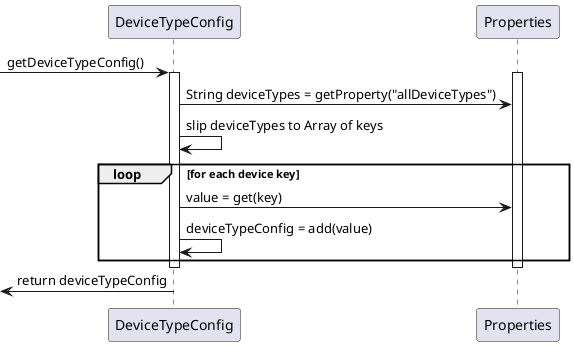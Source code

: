 @startuml

-> DeviceTypeConfig: getDeviceTypeConfig()
activate DeviceTypeConfig
activate Properties

DeviceTypeConfig -> Properties: String deviceTypes = getProperty("allDeviceTypes")
DeviceTypeConfig -> DeviceTypeConfig: slip deviceTypes to Array of keys

loop for each device key
DeviceTypeConfig -> Properties: value = get(key)
DeviceTypeConfig -> DeviceTypeConfig: deviceTypeConfig = add(value)
end
deactivate Properties
deactivate DeviceTypeConfig

<- DeviceTypeConfig: return deviceTypeConfig

@enduml